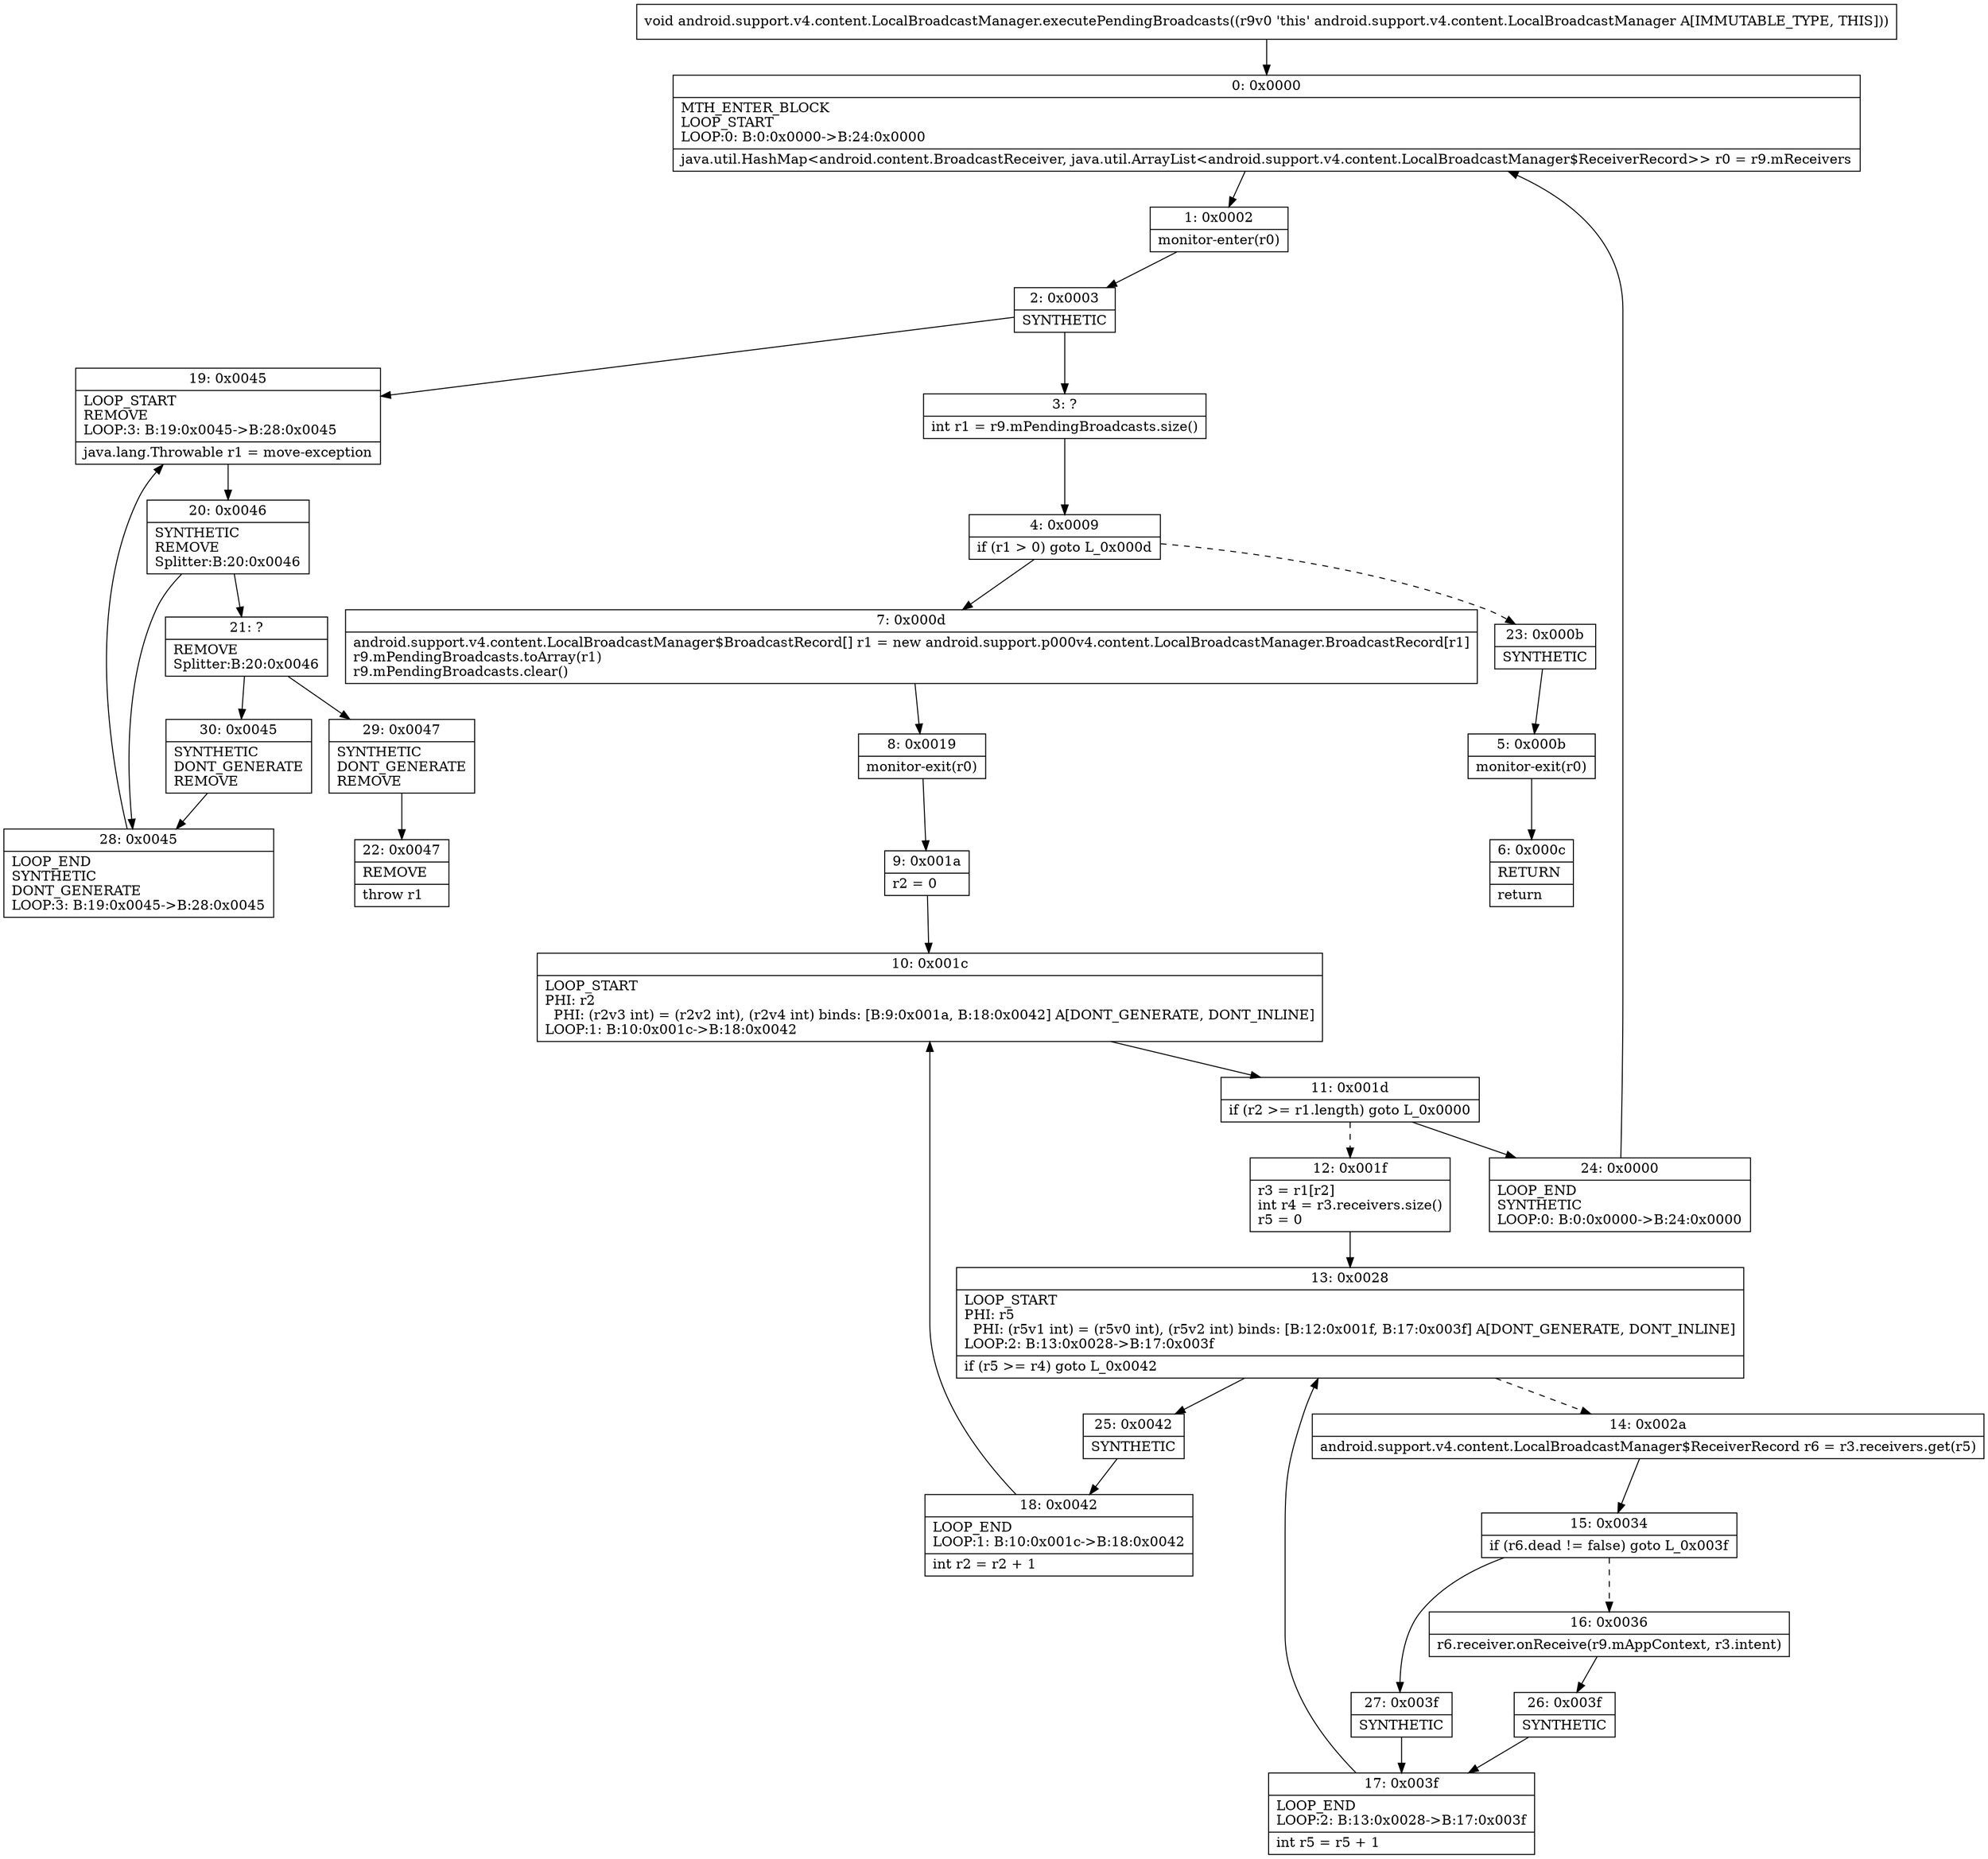 digraph "CFG forandroid.support.v4.content.LocalBroadcastManager.executePendingBroadcasts()V" {
Node_0 [shape=record,label="{0\:\ 0x0000|MTH_ENTER_BLOCK\lLOOP_START\lLOOP:0: B:0:0x0000\-\>B:24:0x0000\l|java.util.HashMap\<android.content.BroadcastReceiver, java.util.ArrayList\<android.support.v4.content.LocalBroadcastManager$ReceiverRecord\>\> r0 = r9.mReceivers\l}"];
Node_1 [shape=record,label="{1\:\ 0x0002|monitor\-enter(r0)\l}"];
Node_2 [shape=record,label="{2\:\ 0x0003|SYNTHETIC\l}"];
Node_3 [shape=record,label="{3\:\ ?|int r1 = r9.mPendingBroadcasts.size()\l}"];
Node_4 [shape=record,label="{4\:\ 0x0009|if (r1 \> 0) goto L_0x000d\l}"];
Node_5 [shape=record,label="{5\:\ 0x000b|monitor\-exit(r0)\l}"];
Node_6 [shape=record,label="{6\:\ 0x000c|RETURN\l|return\l}"];
Node_7 [shape=record,label="{7\:\ 0x000d|android.support.v4.content.LocalBroadcastManager$BroadcastRecord[] r1 = new android.support.p000v4.content.LocalBroadcastManager.BroadcastRecord[r1]\lr9.mPendingBroadcasts.toArray(r1)\lr9.mPendingBroadcasts.clear()\l}"];
Node_8 [shape=record,label="{8\:\ 0x0019|monitor\-exit(r0)\l}"];
Node_9 [shape=record,label="{9\:\ 0x001a|r2 = 0\l}"];
Node_10 [shape=record,label="{10\:\ 0x001c|LOOP_START\lPHI: r2 \l  PHI: (r2v3 int) = (r2v2 int), (r2v4 int) binds: [B:9:0x001a, B:18:0x0042] A[DONT_GENERATE, DONT_INLINE]\lLOOP:1: B:10:0x001c\-\>B:18:0x0042\l}"];
Node_11 [shape=record,label="{11\:\ 0x001d|if (r2 \>= r1.length) goto L_0x0000\l}"];
Node_12 [shape=record,label="{12\:\ 0x001f|r3 = r1[r2]\lint r4 = r3.receivers.size()\lr5 = 0\l}"];
Node_13 [shape=record,label="{13\:\ 0x0028|LOOP_START\lPHI: r5 \l  PHI: (r5v1 int) = (r5v0 int), (r5v2 int) binds: [B:12:0x001f, B:17:0x003f] A[DONT_GENERATE, DONT_INLINE]\lLOOP:2: B:13:0x0028\-\>B:17:0x003f\l|if (r5 \>= r4) goto L_0x0042\l}"];
Node_14 [shape=record,label="{14\:\ 0x002a|android.support.v4.content.LocalBroadcastManager$ReceiverRecord r6 = r3.receivers.get(r5)\l}"];
Node_15 [shape=record,label="{15\:\ 0x0034|if (r6.dead != false) goto L_0x003f\l}"];
Node_16 [shape=record,label="{16\:\ 0x0036|r6.receiver.onReceive(r9.mAppContext, r3.intent)\l}"];
Node_17 [shape=record,label="{17\:\ 0x003f|LOOP_END\lLOOP:2: B:13:0x0028\-\>B:17:0x003f\l|int r5 = r5 + 1\l}"];
Node_18 [shape=record,label="{18\:\ 0x0042|LOOP_END\lLOOP:1: B:10:0x001c\-\>B:18:0x0042\l|int r2 = r2 + 1\l}"];
Node_19 [shape=record,label="{19\:\ 0x0045|LOOP_START\lREMOVE\lLOOP:3: B:19:0x0045\-\>B:28:0x0045\l|java.lang.Throwable r1 = move\-exception\l}"];
Node_20 [shape=record,label="{20\:\ 0x0046|SYNTHETIC\lREMOVE\lSplitter:B:20:0x0046\l}"];
Node_21 [shape=record,label="{21\:\ ?|REMOVE\lSplitter:B:20:0x0046\l}"];
Node_22 [shape=record,label="{22\:\ 0x0047|REMOVE\l|throw r1\l}"];
Node_23 [shape=record,label="{23\:\ 0x000b|SYNTHETIC\l}"];
Node_24 [shape=record,label="{24\:\ 0x0000|LOOP_END\lSYNTHETIC\lLOOP:0: B:0:0x0000\-\>B:24:0x0000\l}"];
Node_25 [shape=record,label="{25\:\ 0x0042|SYNTHETIC\l}"];
Node_26 [shape=record,label="{26\:\ 0x003f|SYNTHETIC\l}"];
Node_27 [shape=record,label="{27\:\ 0x003f|SYNTHETIC\l}"];
Node_28 [shape=record,label="{28\:\ 0x0045|LOOP_END\lSYNTHETIC\lDONT_GENERATE\lLOOP:3: B:19:0x0045\-\>B:28:0x0045\l}"];
Node_29 [shape=record,label="{29\:\ 0x0047|SYNTHETIC\lDONT_GENERATE\lREMOVE\l}"];
Node_30 [shape=record,label="{30\:\ 0x0045|SYNTHETIC\lDONT_GENERATE\lREMOVE\l}"];
MethodNode[shape=record,label="{void android.support.v4.content.LocalBroadcastManager.executePendingBroadcasts((r9v0 'this' android.support.v4.content.LocalBroadcastManager A[IMMUTABLE_TYPE, THIS])) }"];
MethodNode -> Node_0;
Node_0 -> Node_1;
Node_1 -> Node_2;
Node_2 -> Node_3;
Node_2 -> Node_19;
Node_3 -> Node_4;
Node_4 -> Node_7;
Node_4 -> Node_23[style=dashed];
Node_5 -> Node_6;
Node_7 -> Node_8;
Node_8 -> Node_9;
Node_9 -> Node_10;
Node_10 -> Node_11;
Node_11 -> Node_12[style=dashed];
Node_11 -> Node_24;
Node_12 -> Node_13;
Node_13 -> Node_14[style=dashed];
Node_13 -> Node_25;
Node_14 -> Node_15;
Node_15 -> Node_16[style=dashed];
Node_15 -> Node_27;
Node_16 -> Node_26;
Node_17 -> Node_13;
Node_18 -> Node_10;
Node_19 -> Node_20;
Node_20 -> Node_21;
Node_20 -> Node_28;
Node_21 -> Node_29;
Node_21 -> Node_30;
Node_23 -> Node_5;
Node_24 -> Node_0;
Node_25 -> Node_18;
Node_26 -> Node_17;
Node_27 -> Node_17;
Node_28 -> Node_19;
Node_29 -> Node_22;
Node_30 -> Node_28;
}

